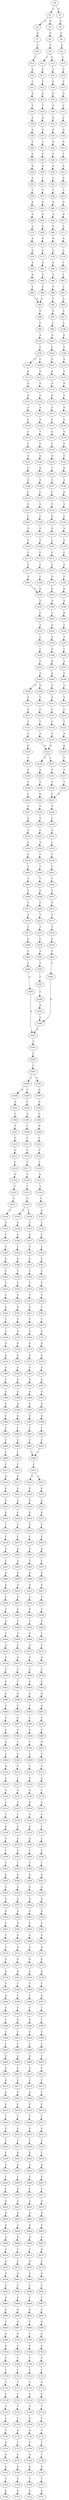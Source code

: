 strict digraph  {
	S0 -> S1 [ label = C ];
	S0 -> S2 [ label = G ];
	S1 -> S3 [ label = G ];
	S1 -> S4 [ label = A ];
	S2 -> S5 [ label = G ];
	S3 -> S6 [ label = G ];
	S4 -> S7 [ label = G ];
	S5 -> S8 [ label = G ];
	S6 -> S9 [ label = T ];
	S7 -> S10 [ label = T ];
	S8 -> S11 [ label = T ];
	S9 -> S12 [ label = G ];
	S9 -> S13 [ label = C ];
	S10 -> S14 [ label = C ];
	S11 -> S15 [ label = G ];
	S12 -> S16 [ label = A ];
	S13 -> S17 [ label = G ];
	S14 -> S18 [ label = G ];
	S15 -> S19 [ label = C ];
	S16 -> S20 [ label = C ];
	S17 -> S21 [ label = C ];
	S18 -> S22 [ label = C ];
	S19 -> S23 [ label = C ];
	S20 -> S24 [ label = G ];
	S21 -> S25 [ label = G ];
	S22 -> S26 [ label = G ];
	S23 -> S27 [ label = G ];
	S24 -> S28 [ label = T ];
	S25 -> S29 [ label = T ];
	S26 -> S30 [ label = C ];
	S27 -> S31 [ label = C ];
	S28 -> S32 [ label = G ];
	S29 -> S33 [ label = A ];
	S30 -> S34 [ label = A ];
	S31 -> S35 [ label = C ];
	S32 -> S36 [ label = G ];
	S33 -> S37 [ label = G ];
	S34 -> S38 [ label = G ];
	S35 -> S39 [ label = G ];
	S36 -> S40 [ label = G ];
	S37 -> S41 [ label = C ];
	S38 -> S42 [ label = C ];
	S39 -> S43 [ label = G ];
	S40 -> S44 [ label = T ];
	S41 -> S45 [ label = C ];
	S42 -> S46 [ label = C ];
	S43 -> S47 [ label = T ];
	S44 -> S48 [ label = A ];
	S45 -> S49 [ label = G ];
	S46 -> S50 [ label = G ];
	S47 -> S51 [ label = G ];
	S48 -> S52 [ label = C ];
	S49 -> S53 [ label = C ];
	S50 -> S54 [ label = G ];
	S51 -> S55 [ label = G ];
	S52 -> S56 [ label = T ];
	S53 -> S57 [ label = T ];
	S54 -> S58 [ label = T ];
	S55 -> S59 [ label = T ];
	S56 -> S60 [ label = A ];
	S57 -> S61 [ label = G ];
	S58 -> S62 [ label = G ];
	S59 -> S63 [ label = G ];
	S60 -> S64 [ label = T ];
	S61 -> S65 [ label = G ];
	S62 -> S66 [ label = G ];
	S63 -> S67 [ label = G ];
	S64 -> S68 [ label = T ];
	S65 -> S69 [ label = A ];
	S66 -> S70 [ label = A ];
	S67 -> S71 [ label = A ];
	S68 -> S72 [ label = G ];
	S69 -> S73 [ label = A ];
	S70 -> S74 [ label = A ];
	S71 -> S75 [ label = A ];
	S72 -> S76 [ label = G ];
	S73 -> S77 [ label = G ];
	S74 -> S78 [ label = G ];
	S75 -> S79 [ label = C ];
	S76 -> S80 [ label = A ];
	S77 -> S81 [ label = A ];
	S78 -> S82 [ label = A ];
	S79 -> S83 [ label = C ];
	S80 -> S84 [ label = A ];
	S81 -> S85 [ label = A ];
	S82 -> S86 [ label = A ];
	S83 -> S87 [ label = T ];
	S84 -> S88 [ label = C ];
	S85 -> S89 [ label = C ];
	S86 -> S90 [ label = C ];
	S87 -> S91 [ label = C ];
	S88 -> S92 [ label = G ];
	S89 -> S93 [ label = G ];
	S90 -> S93 [ label = G ];
	S91 -> S94 [ label = G ];
	S92 -> S95 [ label = G ];
	S93 -> S96 [ label = G ];
	S94 -> S97 [ label = G ];
	S95 -> S98 [ label = T ];
	S96 -> S99 [ label = C ];
	S97 -> S100 [ label = C ];
	S98 -> S101 [ label = A ];
	S99 -> S102 [ label = A ];
	S100 -> S103 [ label = A ];
	S101 -> S104 [ label = C ];
	S102 -> S105 [ label = C ];
	S103 -> S106 [ label = C ];
	S104 -> S107 [ label = G ];
	S105 -> S108 [ label = C ];
	S105 -> S109 [ label = T ];
	S106 -> S110 [ label = G ];
	S107 -> S111 [ label = A ];
	S108 -> S112 [ label = G ];
	S109 -> S113 [ label = G ];
	S110 -> S114 [ label = C ];
	S111 -> S115 [ label = A ];
	S112 -> S116 [ label = G ];
	S113 -> S117 [ label = G ];
	S114 -> S118 [ label = G ];
	S115 -> S119 [ label = G ];
	S116 -> S120 [ label = G ];
	S117 -> S121 [ label = G ];
	S118 -> S122 [ label = C ];
	S119 -> S123 [ label = A ];
	S120 -> S124 [ label = A ];
	S121 -> S125 [ label = A ];
	S122 -> S126 [ label = G ];
	S123 -> S127 [ label = A ];
	S124 -> S128 [ label = A ];
	S125 -> S129 [ label = A ];
	S126 -> S130 [ label = C ];
	S127 -> S131 [ label = G ];
	S128 -> S132 [ label = T ];
	S129 -> S133 [ label = C ];
	S130 -> S134 [ label = G ];
	S131 -> S135 [ label = T ];
	S132 -> S136 [ label = T ];
	S133 -> S137 [ label = T ];
	S134 -> S138 [ label = T ];
	S135 -> S139 [ label = G ];
	S136 -> S140 [ label = G ];
	S137 -> S141 [ label = G ];
	S138 -> S142 [ label = C ];
	S139 -> S143 [ label = T ];
	S140 -> S144 [ label = A ];
	S141 -> S145 [ label = G ];
	S142 -> S146 [ label = G ];
	S143 -> S147 [ label = C ];
	S144 -> S148 [ label = A ];
	S145 -> S149 [ label = A ];
	S146 -> S150 [ label = A ];
	S147 -> S151 [ label = C ];
	S148 -> S152 [ label = C ];
	S149 -> S153 [ label = C ];
	S150 -> S154 [ label = C ];
	S151 -> S155 [ label = T ];
	S152 -> S156 [ label = C ];
	S153 -> S157 [ label = C ];
	S154 -> S158 [ label = G ];
	S155 -> S159 [ label = G ];
	S156 -> S160 [ label = C ];
	S157 -> S161 [ label = C ];
	S158 -> S162 [ label = C ];
	S159 -> S163 [ label = G ];
	S160 -> S164 [ label = G ];
	S161 -> S165 [ label = G ];
	S162 -> S166 [ label = G ];
	S163 -> S167 [ label = C ];
	S164 -> S168 [ label = T ];
	S165 -> S169 [ label = T ];
	S166 -> S170 [ label = C ];
	S167 -> S171 [ label = C ];
	S168 -> S172 [ label = C ];
	S169 -> S173 [ label = C ];
	S170 -> S174 [ label = C ];
	S171 -> S175 [ label = T ];
	S172 -> S176 [ label = T ];
	S173 -> S177 [ label = T ];
	S174 -> S178 [ label = T ];
	S175 -> S179 [ label = G ];
	S176 -> S180 [ label = C ];
	S177 -> S181 [ label = C ];
	S178 -> S182 [ label = C ];
	S179 -> S183 [ label = G ];
	S180 -> S184 [ label = G ];
	S181 -> S184 [ label = G ];
	S182 -> S185 [ label = G ];
	S183 -> S186 [ label = G ];
	S184 -> S187 [ label = G ];
	S185 -> S188 [ label = G ];
	S186 -> S189 [ label = T ];
	S187 -> S190 [ label = C ];
	S188 -> S191 [ label = G ];
	S189 -> S192 [ label = C ];
	S190 -> S193 [ label = A ];
	S191 -> S194 [ label = C ];
	S192 -> S195 [ label = C ];
	S193 -> S196 [ label = C ];
	S194 -> S197 [ label = T ];
	S195 -> S198 [ label = C ];
	S196 -> S199 [ label = C ];
	S197 -> S200 [ label = C ];
	S198 -> S201 [ label = G ];
	S199 -> S202 [ label = G ];
	S200 -> S203 [ label = A ];
	S201 -> S204 [ label = A ];
	S202 -> S205 [ label = A ];
	S203 -> S206 [ label = C ];
	S204 -> S207 [ label = G ];
	S205 -> S208 [ label = G ];
	S205 -> S209 [ label = A ];
	S206 -> S210 [ label = G ];
	S207 -> S211 [ label = T ];
	S208 -> S212 [ label = T ];
	S209 -> S213 [ label = T ];
	S210 -> S214 [ label = T ];
	S211 -> S215 [ label = C ];
	S212 -> S216 [ label = C ];
	S213 -> S217 [ label = G ];
	S214 -> S218 [ label = C ];
	S215 -> S219 [ label = C ];
	S216 -> S220 [ label = C ];
	S217 -> S221 [ label = T ];
	S218 -> S222 [ label = C ];
	S219 -> S223 [ label = A ];
	S220 -> S224 [ label = A ];
	S221 -> S225 [ label = A ];
	S222 -> S226 [ label = A ];
	S223 -> S227 [ label = G ];
	S224 -> S227 [ label = G ];
	S225 -> S228 [ label = G ];
	S226 -> S229 [ label = G ];
	S227 -> S230 [ label = T ];
	S227 -> S231 [ label = C ];
	S228 -> S232 [ label = T ];
	S229 -> S233 [ label = C ];
	S230 -> S234 [ label = A ];
	S231 -> S235 [ label = T ];
	S232 -> S236 [ label = T ];
	S233 -> S237 [ label = T ];
	S234 -> S238 [ label = G ];
	S235 -> S239 [ label = T ];
	S236 -> S240 [ label = T ];
	S237 -> S241 [ label = T ];
	S238 -> S242 [ label = G ];
	S239 -> S243 [ label = C ];
	S240 -> S244 [ label = C ];
	S241 -> S243 [ label = C ];
	S242 -> S245 [ label = G ];
	S243 -> S246 [ label = A ];
	S244 -> S247 [ label = A ];
	S245 -> S248 [ label = T ];
	S246 -> S249 [ label = C ];
	S247 -> S250 [ label = C ];
	S248 -> S251 [ label = C ];
	S249 -> S252 [ label = G ];
	S250 -> S253 [ label = T ];
	S251 -> S254 [ label = A ];
	S252 -> S255 [ label = C ];
	S253 -> S256 [ label = C ];
	S254 -> S257 [ label = C ];
	S255 -> S258 [ label = C ];
	S256 -> S259 [ label = C ];
	S257 -> S260 [ label = T ];
	S258 -> S261 [ label = C ];
	S259 -> S262 [ label = T ];
	S260 -> S263 [ label = C ];
	S261 -> S264 [ label = T ];
	S262 -> S265 [ label = T ];
	S263 -> S266 [ label = G ];
	S264 -> S267 [ label = T ];
	S265 -> S268 [ label = T ];
	S266 -> S269 [ label = C ];
	S267 -> S270 [ label = C ];
	S268 -> S271 [ label = C ];
	S269 -> S272 [ label = T ];
	S270 -> S273 [ label = A ];
	S271 -> S274 [ label = A ];
	S272 -> S275 [ label = T ];
	S273 -> S276 [ label = T ];
	S274 -> S277 [ label = T ];
	S275 -> S278 [ label = C ];
	S276 -> S279 [ label = C ];
	S277 -> S280 [ label = C ];
	S278 -> S281 [ label = A ];
	S279 -> S282 [ label = C ];
	S280 -> S283 [ label = C ];
	S281 -> S284 [ label = T ];
	S282 -> S285 [ label = A ];
	S283 -> S286 [ label = A ];
	S284 -> S287 [ label = C ];
	S285 -> S288 [ label = G ];
	S286 -> S289 [ label = G ];
	S287 -> S290 [ label = C ];
	S288 -> S291 [ label = A ];
	S289 -> S291 [ label = A ];
	S290 -> S292 [ label = A ];
	S291 -> S293 [ label = A ];
	S292 -> S288 [ label = G ];
	S293 -> S294 [ label = C ];
	S294 -> S295 [ label = C ];
	S295 -> S296 [ label = A ];
	S295 -> S297 [ label = G ];
	S296 -> S298 [ label = G ];
	S296 -> S299 [ label = C ];
	S297 -> S300 [ label = G ];
	S298 -> S301 [ label = A ];
	S299 -> S302 [ label = C ];
	S300 -> S303 [ label = A ];
	S301 -> S304 [ label = C ];
	S302 -> S305 [ label = A ];
	S303 -> S306 [ label = C ];
	S304 -> S307 [ label = T ];
	S305 -> S308 [ label = C ];
	S306 -> S309 [ label = G ];
	S307 -> S310 [ label = C ];
	S308 -> S311 [ label = C ];
	S309 -> S312 [ label = C ];
	S310 -> S313 [ label = C ];
	S311 -> S314 [ label = C ];
	S312 -> S315 [ label = C ];
	S313 -> S316 [ label = C ];
	S314 -> S317 [ label = C ];
	S315 -> S318 [ label = C ];
	S316 -> S319 [ label = A ];
	S317 -> S320 [ label = T ];
	S318 -> S321 [ label = A ];
	S319 -> S322 [ label = T ];
	S320 -> S323 [ label = T ];
	S321 -> S324 [ label = T ];
	S322 -> S325 [ label = C ];
	S323 -> S326 [ label = C ];
	S324 -> S327 [ label = C ];
	S325 -> S328 [ label = T ];
	S326 -> S329 [ label = C ];
	S326 -> S330 [ label = G ];
	S327 -> S331 [ label = G ];
	S328 -> S332 [ label = G ];
	S329 -> S333 [ label = T ];
	S330 -> S334 [ label = A ];
	S331 -> S335 [ label = T ];
	S332 -> S336 [ label = C ];
	S333 -> S337 [ label = G ];
	S334 -> S338 [ label = T ];
	S335 -> S339 [ label = C ];
	S336 -> S340 [ label = C ];
	S337 -> S341 [ label = T ];
	S338 -> S342 [ label = C ];
	S339 -> S343 [ label = C ];
	S340 -> S344 [ label = A ];
	S341 -> S345 [ label = C ];
	S342 -> S346 [ label = G ];
	S343 -> S347 [ label = T ];
	S344 -> S348 [ label = G ];
	S345 -> S349 [ label = C ];
	S346 -> S350 [ label = T ];
	S347 -> S351 [ label = C ];
	S348 -> S352 [ label = T ];
	S349 -> S353 [ label = T ];
	S350 -> S354 [ label = T ];
	S351 -> S355 [ label = T ];
	S352 -> S356 [ label = C ];
	S353 -> S357 [ label = T ];
	S354 -> S358 [ label = T ];
	S355 -> S359 [ label = T ];
	S356 -> S360 [ label = G ];
	S357 -> S361 [ label = G ];
	S358 -> S362 [ label = G ];
	S359 -> S363 [ label = C ];
	S360 -> S364 [ label = T ];
	S361 -> S365 [ label = T ];
	S362 -> S366 [ label = T ];
	S363 -> S367 [ label = T ];
	S364 -> S368 [ label = A ];
	S365 -> S369 [ label = A ];
	S366 -> S370 [ label = A ];
	S367 -> S371 [ label = C ];
	S368 -> S372 [ label = A ];
	S369 -> S373 [ label = G ];
	S370 -> S374 [ label = G ];
	S371 -> S375 [ label = G ];
	S372 -> S376 [ label = G ];
	S373 -> S377 [ label = G ];
	S374 -> S378 [ label = G ];
	S375 -> S379 [ label = G ];
	S376 -> S380 [ label = A ];
	S377 -> S381 [ label = A ];
	S378 -> S382 [ label = A ];
	S379 -> S383 [ label = A ];
	S380 -> S384 [ label = C ];
	S381 -> S385 [ label = G ];
	S382 -> S386 [ label = A ];
	S383 -> S387 [ label = G ];
	S384 -> S388 [ label = G ];
	S385 -> S389 [ label = A ];
	S386 -> S390 [ label = A ];
	S387 -> S391 [ label = A ];
	S388 -> S392 [ label = G ];
	S389 -> S393 [ label = G ];
	S390 -> S394 [ label = G ];
	S391 -> S395 [ label = G ];
	S392 -> S396 [ label = C ];
	S393 -> S397 [ label = G ];
	S394 -> S398 [ label = G ];
	S395 -> S399 [ label = G ];
	S396 -> S400 [ label = T ];
	S397 -> S401 [ label = T ];
	S398 -> S402 [ label = T ];
	S399 -> S403 [ label = T ];
	S400 -> S404 [ label = C ];
	S401 -> S405 [ label = C ];
	S402 -> S406 [ label = C ];
	S403 -> S407 [ label = C ];
	S404 -> S408 [ label = T ];
	S405 -> S409 [ label = C ];
	S406 -> S410 [ label = C ];
	S407 -> S409 [ label = C ];
	S408 -> S411 [ label = C ];
	S409 -> S412 [ label = C ];
	S410 -> S413 [ label = C ];
	S411 -> S414 [ label = G ];
	S412 -> S415 [ label = A ];
	S412 -> S416 [ label = G ];
	S413 -> S417 [ label = G ];
	S414 -> S418 [ label = A ];
	S415 -> S419 [ label = G ];
	S416 -> S420 [ label = G ];
	S417 -> S421 [ label = A ];
	S418 -> S422 [ label = A ];
	S419 -> S423 [ label = A ];
	S420 -> S424 [ label = A ];
	S421 -> S425 [ label = A ];
	S422 -> S426 [ label = G ];
	S423 -> S427 [ label = G ];
	S424 -> S428 [ label = G ];
	S425 -> S429 [ label = G ];
	S426 -> S430 [ label = T ];
	S427 -> S431 [ label = C ];
	S428 -> S432 [ label = G ];
	S429 -> S433 [ label = T ];
	S430 -> S434 [ label = C ];
	S431 -> S435 [ label = C ];
	S432 -> S436 [ label = C ];
	S433 -> S437 [ label = C ];
	S434 -> S438 [ label = G ];
	S435 -> S439 [ label = A ];
	S436 -> S440 [ label = G ];
	S437 -> S441 [ label = G ];
	S438 -> S442 [ label = C ];
	S439 -> S443 [ label = C ];
	S440 -> S444 [ label = T ];
	S441 -> S445 [ label = A ];
	S442 -> S446 [ label = G ];
	S443 -> S447 [ label = G ];
	S444 -> S448 [ label = G ];
	S445 -> S449 [ label = G ];
	S446 -> S450 [ label = G ];
	S447 -> S451 [ label = G ];
	S448 -> S452 [ label = G ];
	S449 -> S453 [ label = G ];
	S450 -> S454 [ label = C ];
	S451 -> S455 [ label = T ];
	S452 -> S456 [ label = T ];
	S453 -> S457 [ label = T ];
	S454 -> S458 [ label = T ];
	S455 -> S459 [ label = T ];
	S456 -> S460 [ label = A ];
	S457 -> S461 [ label = A ];
	S458 -> S462 [ label = A ];
	S459 -> S463 [ label = A ];
	S460 -> S464 [ label = T ];
	S461 -> S465 [ label = T ];
	S462 -> S466 [ label = T ];
	S463 -> S467 [ label = C ];
	S464 -> S468 [ label = G ];
	S465 -> S469 [ label = A ];
	S466 -> S470 [ label = A ];
	S467 -> S471 [ label = T ];
	S468 -> S472 [ label = A ];
	S469 -> S473 [ label = A ];
	S470 -> S474 [ label = G ];
	S471 -> S475 [ label = G ];
	S472 -> S476 [ label = G ];
	S473 -> S477 [ label = G ];
	S474 -> S478 [ label = T ];
	S475 -> S479 [ label = C ];
	S476 -> S480 [ label = C ];
	S477 -> S481 [ label = T ];
	S478 -> S482 [ label = A ];
	S479 -> S483 [ label = A ];
	S480 -> S484 [ label = G ];
	S481 -> S485 [ label = C ];
	S482 -> S486 [ label = G ];
	S483 -> S487 [ label = G ];
	S484 -> S488 [ label = G ];
	S485 -> S489 [ label = G ];
	S486 -> S490 [ label = C ];
	S487 -> S491 [ label = A ];
	S488 -> S492 [ label = T ];
	S489 -> S493 [ label = T ];
	S490 -> S494 [ label = C ];
	S491 -> S495 [ label = C ];
	S492 -> S496 [ label = C ];
	S493 -> S497 [ label = G ];
	S494 -> S498 [ label = G ];
	S495 -> S499 [ label = G ];
	S496 -> S500 [ label = G ];
	S497 -> S501 [ label = G ];
	S498 -> S502 [ label = A ];
	S499 -> S503 [ label = G ];
	S500 -> S504 [ label = C ];
	S501 -> S505 [ label = T ];
	S502 -> S506 [ label = A ];
	S503 -> S507 [ label = A ];
	S504 -> S508 [ label = A ];
	S505 -> S509 [ label = A ];
	S506 -> S510 [ label = A ];
	S507 -> S511 [ label = C ];
	S508 -> S512 [ label = C ];
	S509 -> S513 [ label = C ];
	S510 -> S514 [ label = C ];
	S511 -> S515 [ label = A ];
	S512 -> S516 [ label = G ];
	S513 -> S517 [ label = C ];
	S514 -> S518 [ label = C ];
	S515 -> S519 [ label = C ];
	S516 -> S520 [ label = C ];
	S517 -> S521 [ label = G ];
	S518 -> S522 [ label = C ];
	S519 -> S523 [ label = A ];
	S520 -> S524 [ label = G ];
	S521 -> S525 [ label = G ];
	S522 -> S526 [ label = C ];
	S523 -> S527 [ label = C ];
	S524 -> S528 [ label = C ];
	S525 -> S529 [ label = T ];
	S526 -> S530 [ label = G ];
	S527 -> S531 [ label = C ];
	S528 -> S532 [ label = G ];
	S529 -> S533 [ label = G ];
	S530 -> S534 [ label = A ];
	S531 -> S535 [ label = T ];
	S532 -> S536 [ label = G ];
	S533 -> S537 [ label = G ];
	S534 -> S538 [ label = C ];
	S535 -> S539 [ label = C ];
	S536 -> S540 [ label = C ];
	S537 -> S541 [ label = T ];
	S538 -> S542 [ label = T ];
	S539 -> S543 [ label = T ];
	S540 -> S544 [ label = T ];
	S541 -> S545 [ label = T ];
	S542 -> S546 [ label = A ];
	S543 -> S547 [ label = A ];
	S544 -> S548 [ label = G ];
	S545 -> S549 [ label = A ];
	S546 -> S550 [ label = G ];
	S547 -> S551 [ label = G ];
	S548 -> S552 [ label = G ];
	S549 -> S553 [ label = G ];
	S550 -> S554 [ label = A ];
	S551 -> S555 [ label = A ];
	S552 -> S556 [ label = A ];
	S553 -> S557 [ label = A ];
	S554 -> S558 [ label = A ];
	S555 -> S559 [ label = A ];
	S556 -> S560 [ label = A ];
	S557 -> S561 [ label = A ];
	S558 -> S562 [ label = T ];
	S559 -> S563 [ label = C ];
	S560 -> S564 [ label = T ];
	S561 -> S565 [ label = G ];
	S562 -> S566 [ label = C ];
	S563 -> S567 [ label = G ];
	S564 -> S568 [ label = G ];
	S565 -> S569 [ label = G ];
	S566 -> S570 [ label = G ];
	S567 -> S571 [ label = A ];
	S568 -> S572 [ label = G ];
	S569 -> S573 [ label = G ];
	S570 -> S574 [ label = G ];
	S571 -> S575 [ label = G ];
	S572 -> S576 [ label = G ];
	S573 -> S577 [ label = G ];
	S574 -> S578 [ label = G ];
	S575 -> S579 [ label = G ];
	S576 -> S580 [ label = G ];
	S577 -> S581 [ label = G ];
	S578 -> S582 [ label = T ];
	S579 -> S583 [ label = T ];
	S580 -> S584 [ label = T ];
	S581 -> S585 [ label = T ];
	S582 -> S586 [ label = A ];
	S583 -> S587 [ label = G ];
	S584 -> S588 [ label = C ];
	S585 -> S589 [ label = C ];
	S586 -> S590 [ label = T ];
	S587 -> S591 [ label = T ];
	S588 -> S592 [ label = C ];
	S589 -> S593 [ label = C ];
	S590 -> S594 [ label = C ];
	S591 -> S595 [ label = C ];
	S592 -> S596 [ label = G ];
	S593 -> S597 [ label = G ];
	S594 -> S598 [ label = C ];
	S595 -> S599 [ label = C ];
	S596 -> S600 [ label = C ];
	S597 -> S601 [ label = T ];
	S598 -> S602 [ label = C ];
	S599 -> S603 [ label = C ];
	S600 -> S604 [ label = C ];
	S601 -> S605 [ label = C ];
	S602 -> S606 [ label = G ];
	S603 -> S607 [ label = T ];
	S604 -> S608 [ label = G ];
	S605 -> S609 [ label = G ];
	S606 -> S610 [ label = A ];
	S607 -> S611 [ label = G ];
	S608 -> S612 [ label = G ];
	S609 -> S613 [ label = G ];
	S610 -> S614 [ label = A ];
	S611 -> S615 [ label = T ];
	S612 -> S616 [ label = A ];
	S613 -> S617 [ label = A ];
	S614 -> S618 [ label = A ];
	S615 -> S619 [ label = C ];
	S616 -> S620 [ label = A ];
	S617 -> S621 [ label = A ];
	S618 -> S622 [ label = G ];
	S619 -> S623 [ label = C ];
	S620 -> S624 [ label = C ];
	S621 -> S625 [ label = C ];
	S622 -> S626 [ label = T ];
	S623 -> S627 [ label = T ];
	S624 -> S628 [ label = T ];
	S625 -> S629 [ label = T ];
	S626 -> S630 [ label = G ];
	S627 -> S631 [ label = A ];
	S628 -> S632 [ label = G ];
	S629 -> S633 [ label = A ];
	S630 -> S634 [ label = T ];
	S631 -> S635 [ label = C ];
	S632 -> S636 [ label = C ];
	S633 -> S637 [ label = C ];
	S634 -> S638 [ label = C ];
	S635 -> S639 [ label = T ];
	S636 -> S640 [ label = A ];
	S637 -> S641 [ label = A ];
	S638 -> S642 [ label = G ];
	S639 -> S643 [ label = A ];
	S640 -> S644 [ label = A ];
	S641 -> S645 [ label = A ];
	S642 -> S646 [ label = T ];
	S643 -> S647 [ label = C ];
	S644 -> S648 [ label = C ];
	S645 -> S649 [ label = C ];
	S646 -> S650 [ label = C ];
	S647 -> S651 [ label = C ];
	S648 -> S652 [ label = C ];
	S649 -> S653 [ label = G ];
	S650 -> S654 [ label = G ];
	S651 -> S655 [ label = A ];
	S652 -> S656 [ label = A ];
	S653 -> S657 [ label = A ];
	S654 -> S658 [ label = G ];
	S655 -> S659 [ label = G ];
	S656 -> S660 [ label = G ];
	S657 -> S661 [ label = A ];
	S658 -> S662 [ label = A ];
	S659 -> S663 [ label = G ];
	S660 -> S664 [ label = A ];
	S661 -> S665 [ label = A ];
	S662 -> S666 [ label = A ];
	S663 -> S667 [ label = A ];
	S664 -> S668 [ label = A ];
	S665 -> S669 [ label = A ];
	S666 -> S670 [ label = C ];
	S667 -> S671 [ label = G ];
	S668 -> S672 [ label = C ];
	S669 -> S673 [ label = C ];
	S670 -> S674 [ label = A ];
	S671 -> S675 [ label = A ];
	S672 -> S676 [ label = A ];
	S673 -> S677 [ label = A ];
	S674 -> S678 [ label = G ];
	S675 -> S679 [ label = G ];
	S676 -> S680 [ label = G ];
	S677 -> S681 [ label = G ];
	S678 -> S682 [ label = G ];
	S679 -> S683 [ label = T ];
	S680 -> S684 [ label = C ];
	S681 -> S685 [ label = A ];
	S682 -> S686 [ label = A ];
	S683 -> S687 [ label = C ];
	S684 -> S688 [ label = C ];
	S685 -> S689 [ label = A ];
	S686 -> S690 [ label = A ];
	S687 -> S691 [ label = A ];
	S688 -> S692 [ label = G ];
	S689 -> S693 [ label = G ];
	S690 -> S694 [ label = T ];
	S691 -> S695 [ label = G ];
	S692 -> S696 [ label = T ];
	S693 -> S697 [ label = G ];
	S694 -> S698 [ label = A ];
	S695 -> S699 [ label = G ];
	S696 -> S700 [ label = C ];
	S697 -> S701 [ label = G ];
	S698 -> S702 [ label = G ];
	S699 -> S703 [ label = A ];
	S700 -> S704 [ label = C ];
	S701 -> S705 [ label = G ];
	S702 -> S706 [ label = T ];
	S703 -> S707 [ label = C ];
	S704 -> S708 [ label = T ];
	S705 -> S709 [ label = T ];
	S706 -> S710 [ label = C ];
	S707 -> S711 [ label = C ];
	S708 -> S712 [ label = C ];
	S709 -> S713 [ label = C ];
	S710 -> S714 [ label = T ];
	S711 -> S715 [ label = A ];
	S712 -> S716 [ label = T ];
	S713 -> S717 [ label = T ];
	S714 -> S718 [ label = C ];
	S715 -> S719 [ label = G ];
	S716 -> S720 [ label = G ];
	S717 -> S721 [ label = C ];
	S718 -> S722 [ label = T ];
	S719 -> S723 [ label = T ];
	S720 -> S724 [ label = T ];
	S721 -> S725 [ label = T ];
	S722 -> S726 [ label = C ];
	S723 -> S727 [ label = C ];
	S724 -> S728 [ label = C ];
	S725 -> S729 [ label = C ];
	S726 -> S730 [ label = T ];
	S727 -> S731 [ label = T ];
	S728 -> S732 [ label = G ];
	S729 -> S733 [ label = G ];
	S730 -> S734 [ label = G ];
	S731 -> S735 [ label = C ];
	S732 -> S736 [ label = T ];
	S733 -> S737 [ label = T ];
	S734 -> S738 [ label = A ];
	S735 -> S739 [ label = T ];
	S736 -> S740 [ label = G ];
	S737 -> S741 [ label = G ];
	S738 -> S742 [ label = G ];
	S739 -> S743 [ label = G ];
	S740 -> S744 [ label = G ];
	S741 -> S745 [ label = G ];
	S742 -> S746 [ label = T ];
	S743 -> S747 [ label = T ];
	S744 -> S748 [ label = T ];
	S745 -> S749 [ label = T ];
	S746 -> S750 [ label = A ];
	S747 -> S751 [ label = A ];
	S748 -> S752 [ label = A ];
	S749 -> S753 [ label = A ];
}
